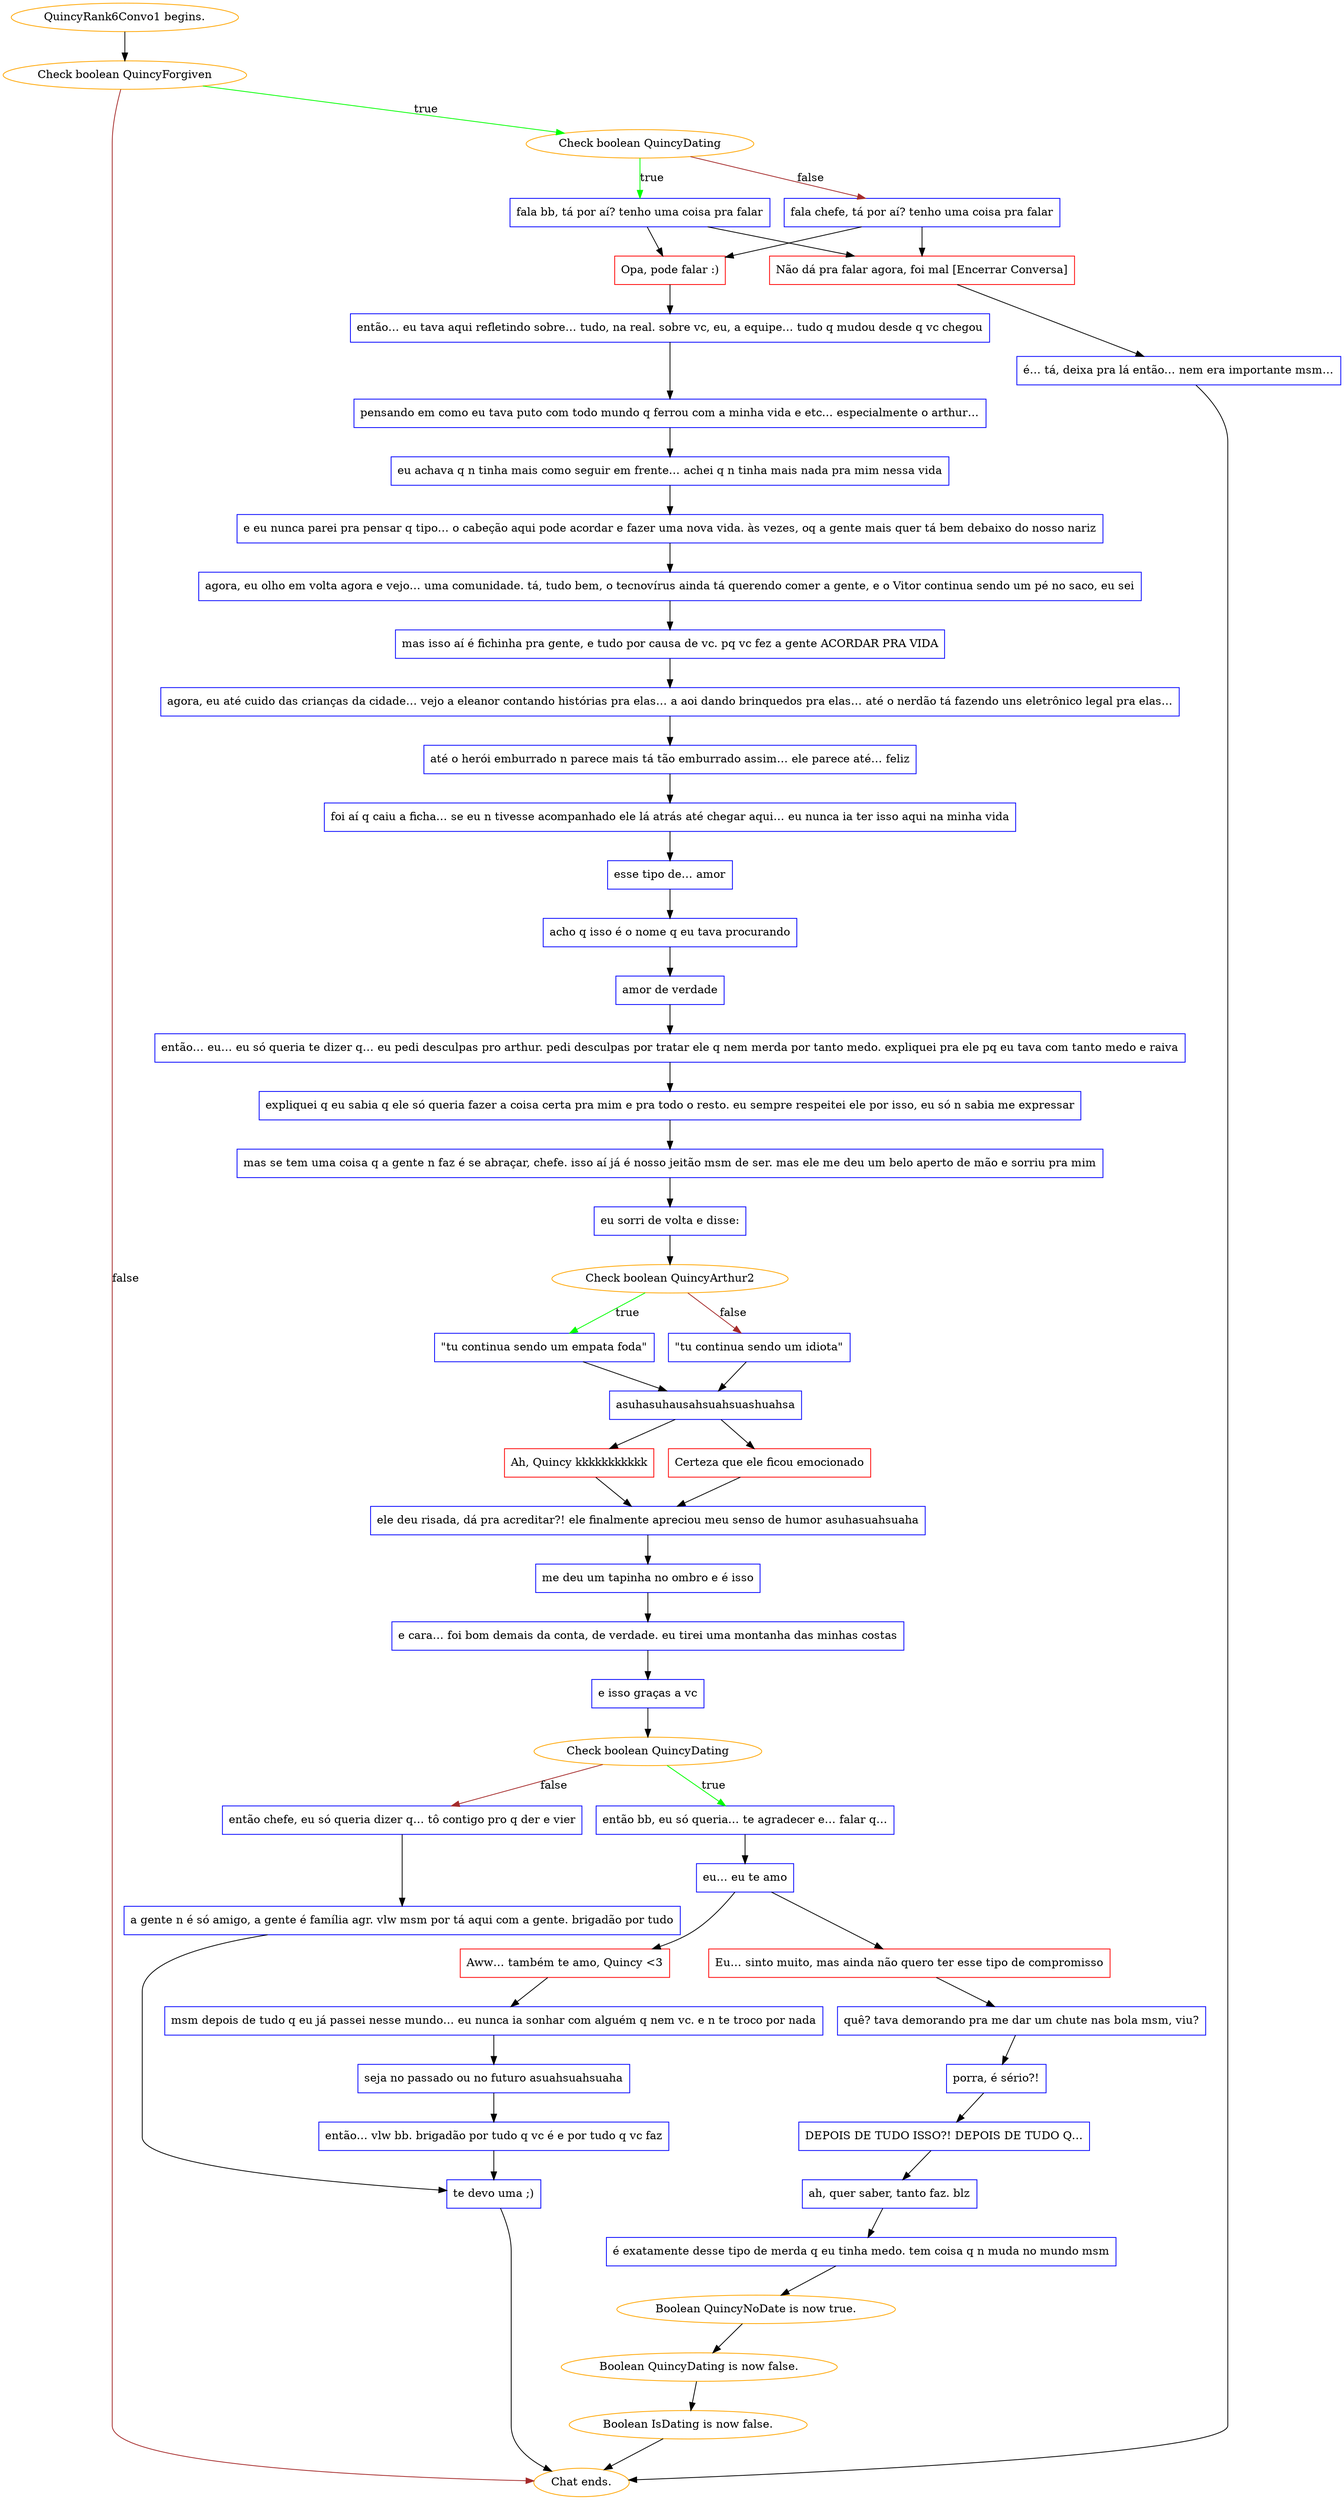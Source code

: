 digraph {
	"QuincyRank6Convo1 begins." [color=orange];
		"QuincyRank6Convo1 begins." -> j1028790650;
	j1028790650 [label="Check boolean QuincyForgiven",color=orange];
		j1028790650 -> j1681426543 [label=true,color=green];
		j1028790650 -> "Chat ends." [label=false,color=brown];
	j1681426543 [label="Check boolean QuincyDating",color=orange];
		j1681426543 -> j2765647314 [label=true,color=green];
		j1681426543 -> j118370142 [label=false,color=brown];
	"Chat ends." [color=orange];
	j2765647314 [label="fala bb, tá por aí? tenho uma coisa pra falar",shape=box,color=blue];
		j2765647314 -> j1143538734;
		j2765647314 -> j3799616473;
	j118370142 [label="fala chefe, tá por aí? tenho uma coisa pra falar",shape=box,color=blue];
		j118370142 -> j1143538734;
		j118370142 -> j3799616473;
	j1143538734 [label="Opa, pode falar :)",shape=box,color=red];
		j1143538734 -> j3540082827;
	j3799616473 [label="Não dá pra falar agora, foi mal [Encerrar Conversa]",shape=box,color=red];
		j3799616473 -> j3724237291;
	j3540082827 [label="então… eu tava aqui refletindo sobre… tudo, na real. sobre vc, eu, a equipe… tudo q mudou desde q vc chegou",shape=box,color=blue];
		j3540082827 -> j3568031951;
	j3724237291 [label="é… tá, deixa pra lá então… nem era importante msm…",shape=box,color=blue];
		j3724237291 -> "Chat ends.";
	j3568031951 [label="pensando em como eu tava puto com todo mundo q ferrou com a minha vida e etc… especialmente o arthur…",shape=box,color=blue];
		j3568031951 -> j1110012776;
	j1110012776 [label="eu achava q n tinha mais como seguir em frente… achei q n tinha mais nada pra mim nessa vida",shape=box,color=blue];
		j1110012776 -> j4157709381;
	j4157709381 [label="e eu nunca parei pra pensar q tipo… o cabeção aqui pode acordar e fazer uma nova vida. às vezes, oq a gente mais quer tá bem debaixo do nosso nariz",shape=box,color=blue];
		j4157709381 -> j3730791690;
	j3730791690 [label="agora, eu olho em volta agora e vejo… uma comunidade. tá, tudo bem, o tecnovírus ainda tá querendo comer a gente, e o Vitor continua sendo um pé no saco, eu sei",shape=box,color=blue];
		j3730791690 -> j4152226899;
	j4152226899 [label="mas isso aí é fichinha pra gente, e tudo por causa de vc. pq vc fez a gente ACORDAR PRA VIDA",shape=box,color=blue];
		j4152226899 -> j1681609754;
	j1681609754 [label="agora, eu até cuido das crianças da cidade… vejo a eleanor contando histórias pra elas… a aoi dando brinquedos pra elas… até o nerdão tá fazendo uns eletrônico legal pra elas…",shape=box,color=blue];
		j1681609754 -> j3096472059;
	j3096472059 [label="até o herói emburrado n parece mais tá tão emburrado assim… ele parece até… feliz",shape=box,color=blue];
		j3096472059 -> j2664000353;
	j2664000353 [label="foi aí q caiu a ficha… se eu n tivesse acompanhado ele lá atrás até chegar aqui… eu nunca ia ter isso aqui na minha vida",shape=box,color=blue];
		j2664000353 -> j75013958;
	j75013958 [label="esse tipo de… amor",shape=box,color=blue];
		j75013958 -> j2867003931;
	j2867003931 [label="acho q isso é o nome q eu tava procurando",shape=box,color=blue];
		j2867003931 -> j636944637;
	j636944637 [label="amor de verdade",shape=box,color=blue];
		j636944637 -> j2132881312;
	j2132881312 [label="então… eu… eu só queria te dizer q… eu pedi desculpas pro arthur. pedi desculpas por tratar ele q nem merda por tanto medo. expliquei pra ele pq eu tava com tanto medo e raiva",shape=box,color=blue];
		j2132881312 -> j2871942350;
	j2871942350 [label="expliquei q eu sabia q ele só queria fazer a coisa certa pra mim e pra todo o resto. eu sempre respeitei ele por isso, eu só n sabia me expressar",shape=box,color=blue];
		j2871942350 -> j626027103;
	j626027103 [label="mas se tem uma coisa q a gente n faz é se abraçar, chefe. isso aí já é nosso jeitão msm de ser. mas ele me deu um belo aperto de mão e sorriu pra mim",shape=box,color=blue];
		j626027103 -> j1981571805;
	j1981571805 [label="eu sorri de volta e disse:",shape=box,color=blue];
		j1981571805 -> j44349994;
	j44349994 [label="Check boolean QuincyArthur2",color=orange];
		j44349994 -> j500457933 [label=true,color=green];
		j44349994 -> j2996449688 [label=false,color=brown];
	j500457933 [label="\"tu continua sendo um empata foda\"",shape=box,color=blue];
		j500457933 -> j1136744974;
	j2996449688 [label="\"tu continua sendo um idiota\"",shape=box,color=blue];
		j2996449688 -> j1136744974;
	j1136744974 [label="asuhasuhausahsuahsuashuahsa",shape=box,color=blue];
		j1136744974 -> j201517411;
		j1136744974 -> j953155678;
	j201517411 [label="Ah, Quincy kkkkkkkkkkk",shape=box,color=red];
		j201517411 -> j2653952894;
	j953155678 [label="Certeza que ele ficou emocionado",shape=box,color=red];
		j953155678 -> j2653952894;
	j2653952894 [label="ele deu risada, dá pra acreditar?! ele finalmente apreciou meu senso de humor asuhasuahsuaha",shape=box,color=blue];
		j2653952894 -> j2017701936;
	j2017701936 [label="me deu um tapinha no ombro e é isso",shape=box,color=blue];
		j2017701936 -> j2969875094;
	j2969875094 [label="e cara… foi bom demais da conta, de verdade. eu tirei uma montanha das minhas costas",shape=box,color=blue];
		j2969875094 -> j1137523148;
	j1137523148 [label="e isso graças a vc",shape=box,color=blue];
		j1137523148 -> j636346702;
	j636346702 [label="Check boolean QuincyDating",color=orange];
		j636346702 -> j3063629665 [label=true,color=green];
		j636346702 -> j1727162172 [label=false,color=brown];
	j3063629665 [label="então bb, eu só queria… te agradecer e… falar q…",shape=box,color=blue];
		j3063629665 -> j2726169951;
	j1727162172 [label="então chefe, eu só queria dizer q… tô contigo pro q der e vier",shape=box,color=blue];
		j1727162172 -> j1136826264;
	j2726169951 [label="eu… eu te amo",shape=box,color=blue];
		j2726169951 -> j2145578560;
		j2726169951 -> j1867439582;
	j1136826264 [label="a gente n é só amigo, a gente é família agr. vlw msm por tá aqui com a gente. brigadão por tudo",shape=box,color=blue];
		j1136826264 -> j2748415241;
	j2145578560 [label="Aww… também te amo, Quincy <3",shape=box,color=red];
		j2145578560 -> j1353464702;
	j1867439582 [label="Eu… sinto muito, mas ainda não quero ter esse tipo de compromisso",shape=box,color=red];
		j1867439582 -> j901636099;
	j2748415241 [label="te devo uma ;)",shape=box,color=blue];
		j2748415241 -> "Chat ends.";
	j1353464702 [label="msm depois de tudo q eu já passei nesse mundo… eu nunca ia sonhar com alguém q nem vc. e n te troco por nada",shape=box,color=blue];
		j1353464702 -> j2854499234;
	j901636099 [label="quê? tava demorando pra me dar um chute nas bola msm, viu?",shape=box,color=blue];
		j901636099 -> j1041908638;
	j2854499234 [label="seja no passado ou no futuro asuahsuahsuaha",shape=box,color=blue];
		j2854499234 -> j2450187384;
	j1041908638 [label="porra, é sério?!",shape=box,color=blue];
		j1041908638 -> j4291509962;
	j2450187384 [label="então… vlw bb. brigadão por tudo q vc é e por tudo q vc faz",shape=box,color=blue];
		j2450187384 -> j2748415241;
	j4291509962 [label="DEPOIS DE TUDO ISSO?! DEPOIS DE TUDO Q…",shape=box,color=blue];
		j4291509962 -> j3584233908;
	j3584233908 [label="ah, quer saber, tanto faz. blz",shape=box,color=blue];
		j3584233908 -> j25496078;
	j25496078 [label="é exatamente desse tipo de merda q eu tinha medo. tem coisa q n muda no mundo msm",shape=box,color=blue];
		j25496078 -> j3567260245;
	j3567260245 [label="Boolean QuincyNoDate is now true.",color=orange];
		j3567260245 -> j3990685114;
	j3990685114 [label="Boolean QuincyDating is now false.",color=orange];
		j3990685114 -> j178902881;
	j178902881 [label="Boolean IsDating is now false.",color=orange];
		j178902881 -> "Chat ends.";
}